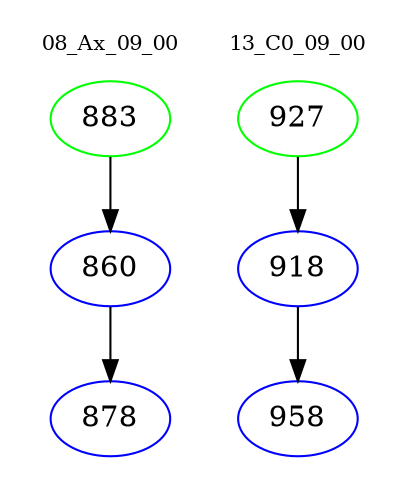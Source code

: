 digraph{
subgraph cluster_0 {
color = white
label = "08_Ax_09_00";
fontsize=10;
T0_883 [label="883", color="green"]
T0_883 -> T0_860 [color="black"]
T0_860 [label="860", color="blue"]
T0_860 -> T0_878 [color="black"]
T0_878 [label="878", color="blue"]
}
subgraph cluster_1 {
color = white
label = "13_C0_09_00";
fontsize=10;
T1_927 [label="927", color="green"]
T1_927 -> T1_918 [color="black"]
T1_918 [label="918", color="blue"]
T1_918 -> T1_958 [color="black"]
T1_958 [label="958", color="blue"]
}
}
